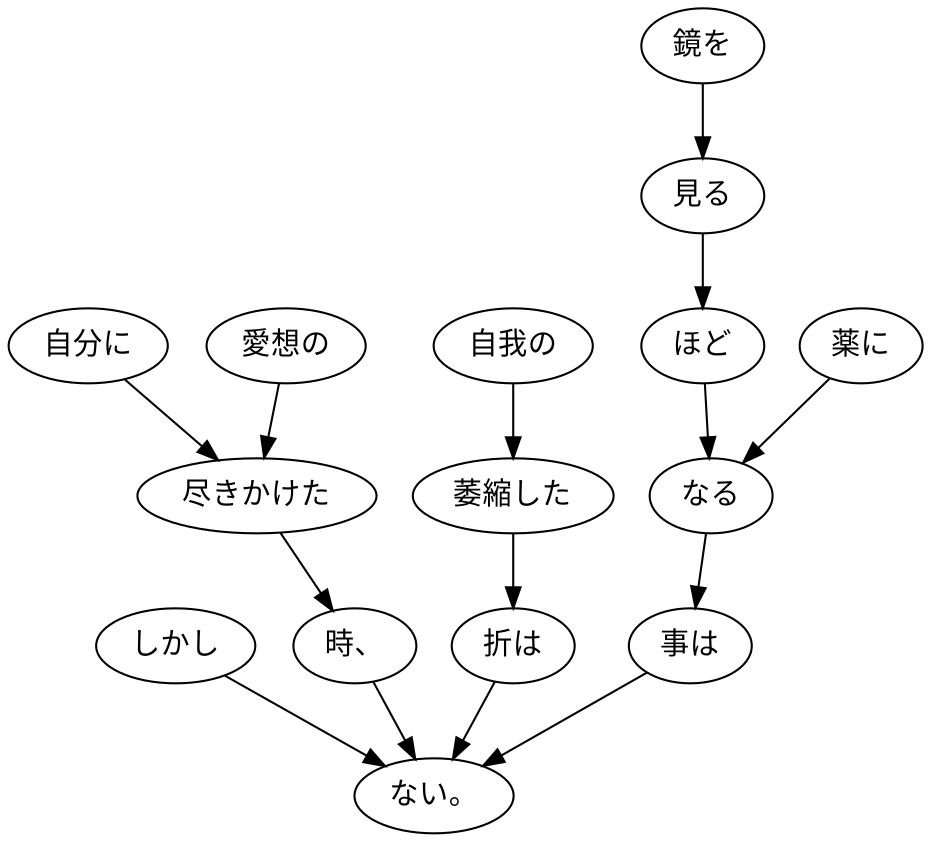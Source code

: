 digraph graph5714 {
	node0 [label="しかし"];
	node1 [label="自分に"];
	node2 [label="愛想の"];
	node3 [label="尽きかけた"];
	node4 [label="時、"];
	node5 [label="自我の"];
	node6 [label="萎縮した"];
	node7 [label="折は"];
	node8 [label="鏡を"];
	node9 [label="見る"];
	node10 [label="ほど"];
	node11 [label="薬に"];
	node12 [label="なる"];
	node13 [label="事は"];
	node14 [label="ない。"];
	node0 -> node14;
	node1 -> node3;
	node2 -> node3;
	node3 -> node4;
	node4 -> node14;
	node5 -> node6;
	node6 -> node7;
	node7 -> node14;
	node8 -> node9;
	node9 -> node10;
	node10 -> node12;
	node11 -> node12;
	node12 -> node13;
	node13 -> node14;
}
